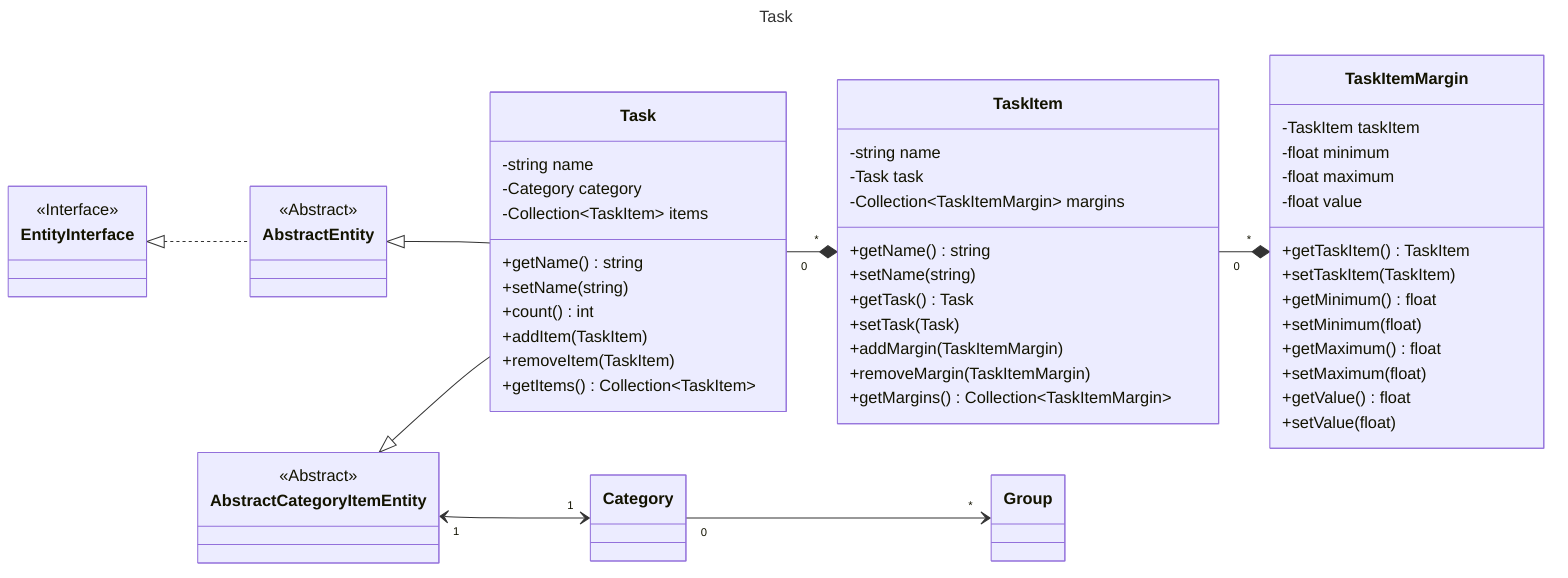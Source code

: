 ---
title: Task
---

classDiagram
    direction LR

    class AbstractCategoryItemEntity {
        <<Abstract>>
    }

    class Task {
        -string name
        -Category category
        -Collection~TaskItem~ items
        +getName() string
        +setName(string)
        +count() int
        +addItem(TaskItem)
        +removeItem(TaskItem)
        +getItems() Collection~TaskItem~
    }

    class TaskItem {
        -string name
        -Task task
        -Collection~TaskItemMargin~ margins
        +getName() string
        +setName(string)
        +getTask() Task
        +setTask(Task)
        +addMargin(TaskItemMargin)
        +removeMargin(TaskItemMargin)
        +getMargins() Collection~TaskItemMargin~
    }

    class TaskItemMargin {
        -TaskItem taskItem
        -float minimum
        -float maximum
        -float value
        +getTaskItem() TaskItem
        +setTaskItem(TaskItem)
        +getMinimum() float
        +setMinimum(float)
        +getMaximum() float
        +setMaximum(float)
        +getValue() float
        +setValue(float)
    }

    class AbstractEntity {
        <<Abstract>>
    }
    class EntityInterface {
        <<Interface>>
    }

    EntityInterface <|.. AbstractEntity
    AbstractEntity <|-- Task
    AbstractCategoryItemEntity <|-- Task
    AbstractCategoryItemEntity "1" <--> "1" Category
    Task "0" --* "*" TaskItem
    TaskItem "0" --* "*" TaskItemMargin
    Category "0" --> "*" Group

    click EntityInterface call nodeCallback()
    click AbstractEntity call nodeCallback()
    click AbstractCategoryItemEntity call nodeCallback()
    click Category call nodeCallback()
    click Group call nodeCallback()